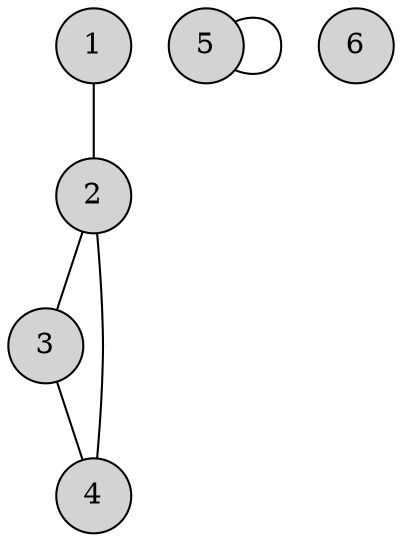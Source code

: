 graph G {
    node [shape=circle,fillcolor=lightgray,style=filled];
    1 [
        pos = "0, 0!"
    ]
    2 [
        pos = "1, 0!"
    ]
    3 [
        pos = "1, -1!"
    ]
    4 [
        pos = "0, -1!"
    ]
    5 [
        pos = "2, 0!"
    ]
    6 [
        pos = "2, -1!"
    ]
    1 -- 2;
    2 -- 3;
    3 -- 4;
    4 -- 2;
    5 -- 5;
    6;
}
